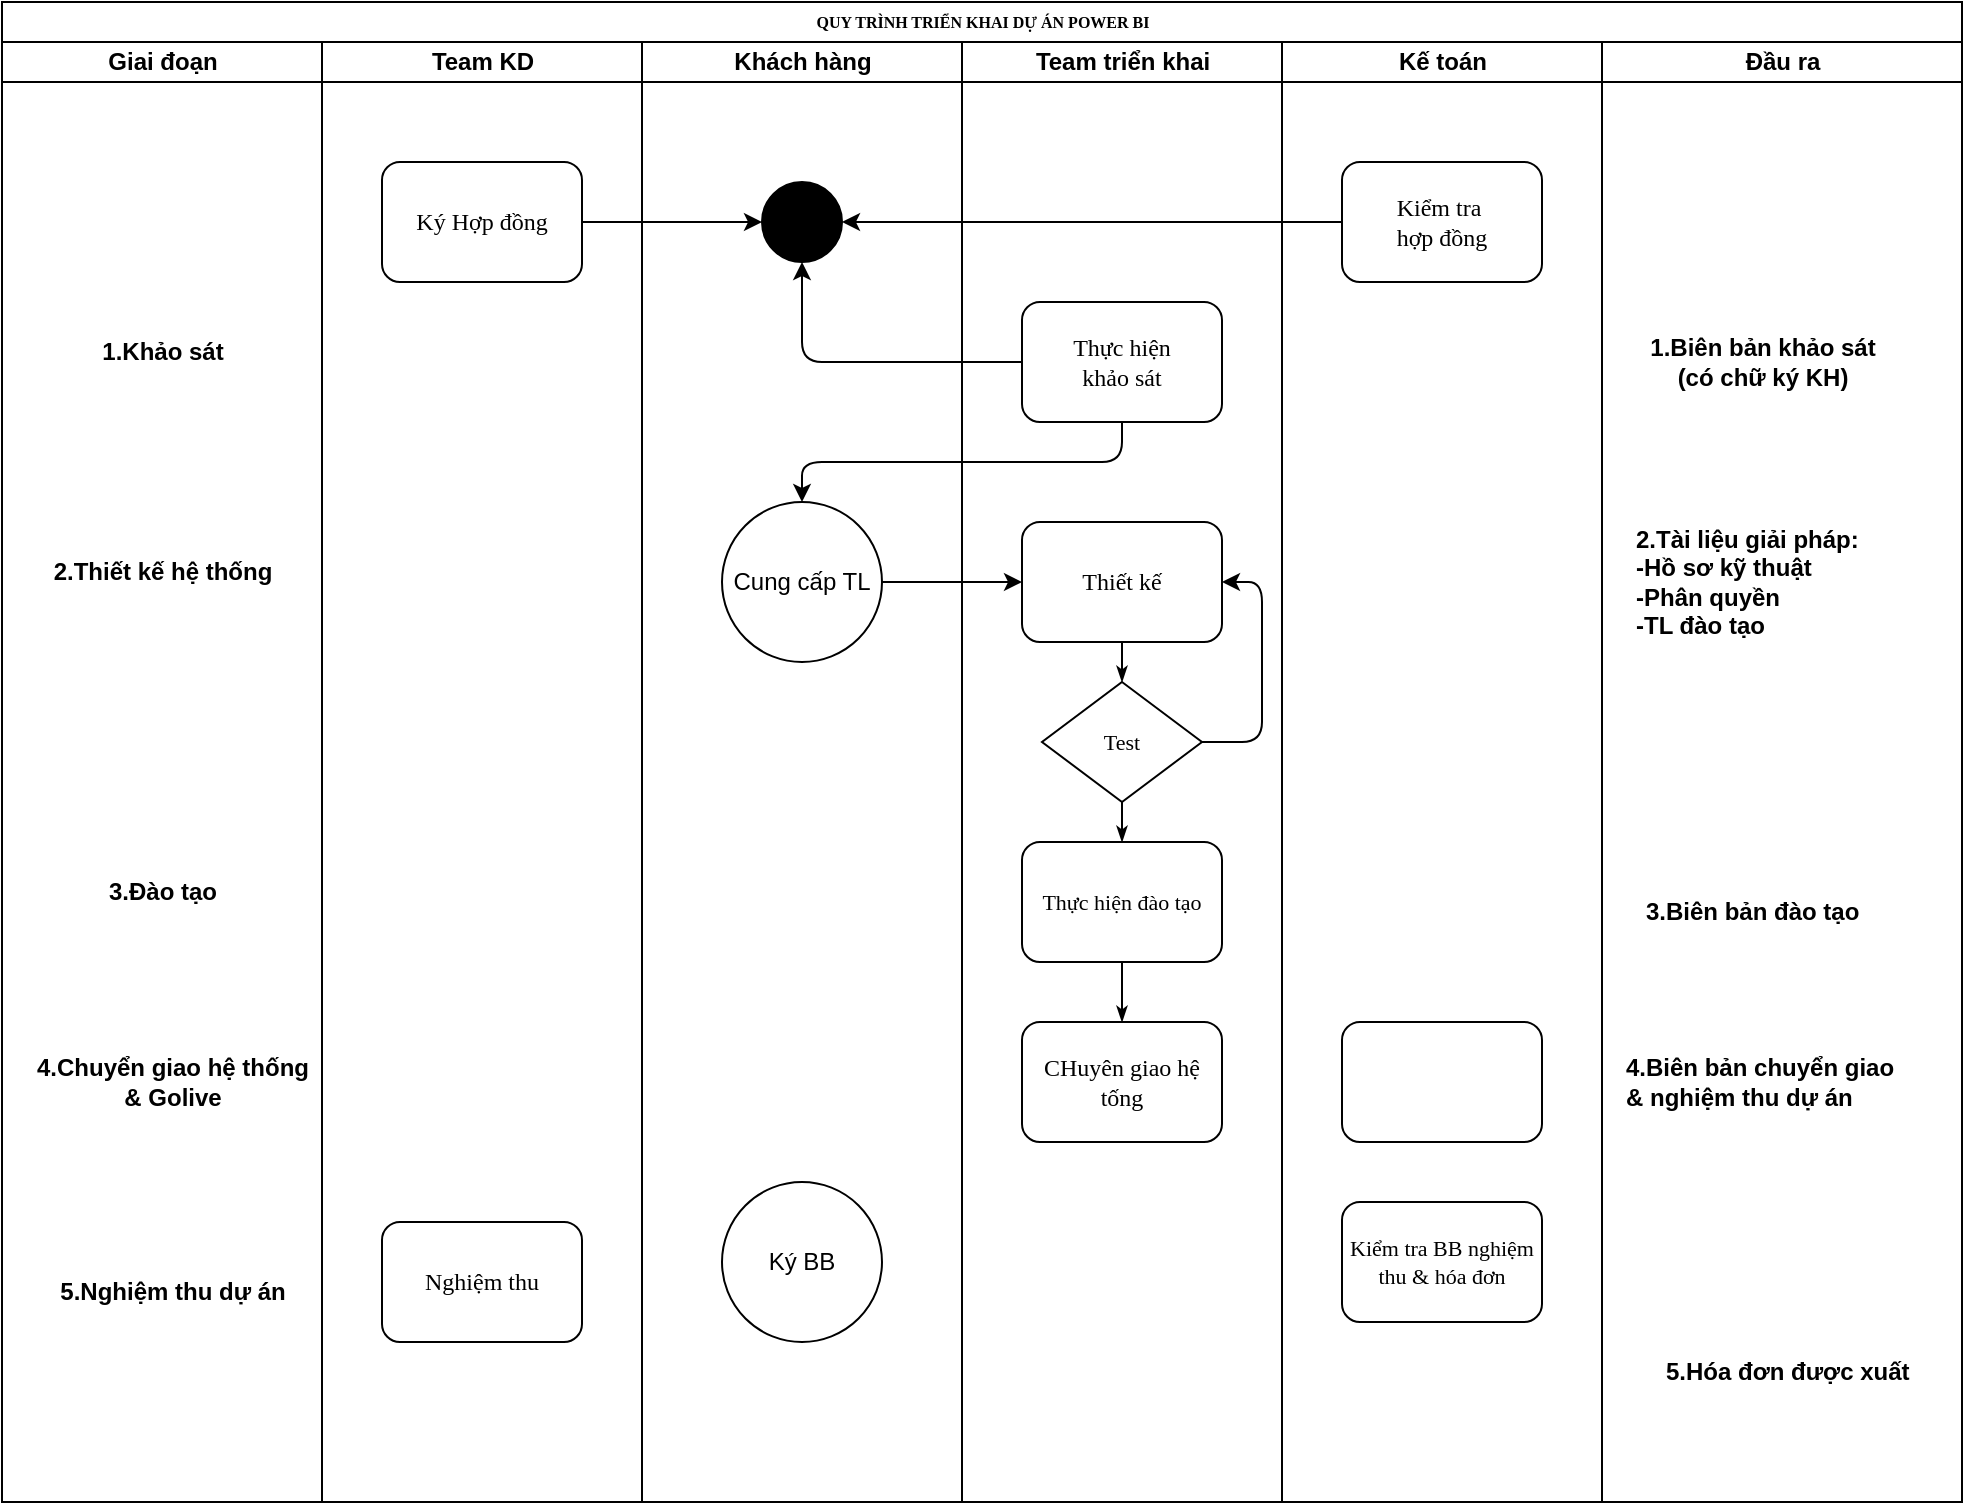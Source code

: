 <mxfile version="26.0.6">
  <diagram name="QT triển khai dự án" id="74e2e168-ea6b-b213-b513-2b3c1d86103e">
    <mxGraphModel dx="864" dy="495" grid="1" gridSize="10" guides="1" tooltips="1" connect="1" arrows="1" fold="1" page="1" pageScale="1" pageWidth="1100" pageHeight="850" background="none" math="0" shadow="0">
      <root>
        <mxCell id="0" />
        <mxCell id="1" parent="0" />
        <mxCell id="77e6c97f196da883-1" value="QUY TRÌNH TRIỂN KHAI DỰ ÁN POWER BI" style="swimlane;html=1;childLayout=stackLayout;startSize=20;rounded=0;shadow=0;labelBackgroundColor=none;strokeWidth=1;fontFamily=Verdana;fontSize=8;align=center;" parent="1" vertex="1">
          <mxGeometry x="70" y="40" width="980" height="750" as="geometry" />
        </mxCell>
        <mxCell id="77e6c97f196da883-2" value="Giai đoạn" style="swimlane;html=1;startSize=20;" parent="77e6c97f196da883-1" vertex="1">
          <mxGeometry y="20" width="160" height="730" as="geometry" />
        </mxCell>
        <mxCell id="vj4IsN3KzvO2M_Oj43wz-1" value="1.Khảo sát" style="text;html=1;align=center;verticalAlign=middle;resizable=0;points=[];autosize=1;strokeColor=none;fillColor=none;fontStyle=1" parent="77e6c97f196da883-2" vertex="1">
          <mxGeometry x="40" y="140" width="80" height="30" as="geometry" />
        </mxCell>
        <mxCell id="BKxRmo-EHyONBelmBr22-2" value="2.Thiết kế hệ thống" style="text;html=1;align=center;verticalAlign=middle;resizable=0;points=[];autosize=1;strokeColor=none;fillColor=none;fontStyle=1" vertex="1" parent="77e6c97f196da883-2">
          <mxGeometry x="15" y="250" width="130" height="30" as="geometry" />
        </mxCell>
        <mxCell id="BKxRmo-EHyONBelmBr22-7" value="3.Đào tạo" style="text;html=1;align=center;verticalAlign=middle;resizable=0;points=[];autosize=1;strokeColor=none;fillColor=none;fontStyle=1" vertex="1" parent="77e6c97f196da883-2">
          <mxGeometry x="40" y="410" width="80" height="30" as="geometry" />
        </mxCell>
        <mxCell id="BKxRmo-EHyONBelmBr22-8" value="4.Chuyển giao hệ thống &lt;br&gt;&amp;amp; Golive" style="text;html=1;align=center;verticalAlign=middle;resizable=0;points=[];autosize=1;strokeColor=none;fillColor=none;fontStyle=1" vertex="1" parent="77e6c97f196da883-2">
          <mxGeometry x="10" y="500" width="150" height="40" as="geometry" />
        </mxCell>
        <mxCell id="BKxRmo-EHyONBelmBr22-10" value="5.Nghiệm thu dự án" style="text;html=1;align=center;verticalAlign=middle;resizable=0;points=[];autosize=1;strokeColor=none;fillColor=none;fontStyle=1" vertex="1" parent="77e6c97f196da883-2">
          <mxGeometry x="20" y="610" width="130" height="30" as="geometry" />
        </mxCell>
        <mxCell id="77e6c97f196da883-3" value="Team KD" style="swimlane;html=1;startSize=20;" parent="77e6c97f196da883-1" vertex="1">
          <mxGeometry x="160" y="20" width="160" height="730" as="geometry" />
        </mxCell>
        <mxCell id="77e6c97f196da883-11" value="&lt;font style=&quot;font-size: 12px;&quot;&gt;Ký Hợp đồng&lt;/font&gt;" style="rounded=1;whiteSpace=wrap;html=1;shadow=0;labelBackgroundColor=none;strokeWidth=1;fontFamily=Verdana;fontSize=8;align=center;" parent="77e6c97f196da883-3" vertex="1">
          <mxGeometry x="30" y="60" width="100" height="60" as="geometry" />
        </mxCell>
        <mxCell id="BKxRmo-EHyONBelmBr22-9" value="&lt;font style=&quot;font-size: 12px;&quot;&gt;Nghiệm thu&lt;/font&gt;" style="rounded=1;whiteSpace=wrap;html=1;shadow=0;labelBackgroundColor=none;strokeWidth=1;fontFamily=Verdana;fontSize=8;align=center;" vertex="1" parent="77e6c97f196da883-3">
          <mxGeometry x="30" y="590" width="100" height="60" as="geometry" />
        </mxCell>
        <mxCell id="77e6c97f196da883-4" value="Khách hàng" style="swimlane;html=1;startSize=20;" parent="77e6c97f196da883-1" vertex="1">
          <mxGeometry x="320" y="20" width="160" height="730" as="geometry" />
        </mxCell>
        <mxCell id="vj4IsN3KzvO2M_Oj43wz-3" value="" style="ellipse;whiteSpace=wrap;html=1;aspect=fixed;fillColor=#000000;" parent="77e6c97f196da883-4" vertex="1">
          <mxGeometry x="60" y="70" width="40" height="40" as="geometry" />
        </mxCell>
        <mxCell id="BKxRmo-EHyONBelmBr22-4" value="Cung cấp TL" style="ellipse;whiteSpace=wrap;html=1;aspect=fixed;" vertex="1" parent="77e6c97f196da883-4">
          <mxGeometry x="40" y="230" width="80" height="80" as="geometry" />
        </mxCell>
        <mxCell id="BKxRmo-EHyONBelmBr22-11" value="Ký BB" style="ellipse;whiteSpace=wrap;html=1;aspect=fixed;" vertex="1" parent="77e6c97f196da883-4">
          <mxGeometry x="40" y="570" width="80" height="80" as="geometry" />
        </mxCell>
        <mxCell id="77e6c97f196da883-5" value="Team triển khai" style="swimlane;html=1;startSize=20;" parent="77e6c97f196da883-1" vertex="1">
          <mxGeometry x="480" y="20" width="160" height="730" as="geometry" />
        </mxCell>
        <mxCell id="77e6c97f196da883-15" value="&lt;font style=&quot;font-size: 12px;&quot;&gt;Thiết kế&lt;/font&gt;" style="rounded=1;whiteSpace=wrap;html=1;shadow=0;labelBackgroundColor=none;strokeWidth=1;fontFamily=Verdana;fontSize=8;align=center;" parent="77e6c97f196da883-5" vertex="1">
          <mxGeometry x="30" y="240" width="100" height="60" as="geometry" />
        </mxCell>
        <mxCell id="BKxRmo-EHyONBelmBr22-6" style="edgeStyle=orthogonalEdgeStyle;rounded=1;orthogonalLoop=1;jettySize=auto;html=1;exitX=1;exitY=0.5;exitDx=0;exitDy=0;entryX=1;entryY=0.5;entryDx=0;entryDy=0;curved=0;" edge="1" parent="77e6c97f196da883-5" source="77e6c97f196da883-16" target="77e6c97f196da883-15">
          <mxGeometry relative="1" as="geometry">
            <Array as="points">
              <mxPoint x="150" y="350" />
              <mxPoint x="150" y="270" />
            </Array>
          </mxGeometry>
        </mxCell>
        <mxCell id="77e6c97f196da883-16" value="&lt;font style=&quot;font-size: 11px;&quot;&gt;Test&lt;/font&gt;" style="rhombus;whiteSpace=wrap;html=1;rounded=0;shadow=0;labelBackgroundColor=none;strokeWidth=1;fontFamily=Verdana;fontSize=8;align=center;" parent="77e6c97f196da883-5" vertex="1">
          <mxGeometry x="40" y="320" width="80" height="60" as="geometry" />
        </mxCell>
        <mxCell id="77e6c97f196da883-17" value="&lt;font style=&quot;font-size: 11px;&quot;&gt;Thực hiện đào tạo&lt;/font&gt;" style="rounded=1;whiteSpace=wrap;html=1;shadow=0;labelBackgroundColor=none;strokeWidth=1;fontFamily=Verdana;fontSize=8;align=center;" parent="77e6c97f196da883-5" vertex="1">
          <mxGeometry x="30" y="400" width="100" height="60" as="geometry" />
        </mxCell>
        <mxCell id="77e6c97f196da883-34" style="edgeStyle=orthogonalEdgeStyle;rounded=1;html=1;labelBackgroundColor=none;startArrow=none;startFill=0;startSize=5;endArrow=classicThin;endFill=1;endSize=5;jettySize=auto;orthogonalLoop=1;strokeColor=#000000;strokeWidth=1;fontFamily=Verdana;fontSize=8;fontColor=#000000;" parent="77e6c97f196da883-5" source="77e6c97f196da883-15" target="77e6c97f196da883-16" edge="1">
          <mxGeometry relative="1" as="geometry" />
        </mxCell>
        <mxCell id="77e6c97f196da883-35" style="edgeStyle=orthogonalEdgeStyle;rounded=1;html=1;labelBackgroundColor=none;startArrow=none;startFill=0;startSize=5;endArrow=classicThin;endFill=1;endSize=5;jettySize=auto;orthogonalLoop=1;strokeWidth=1;fontFamily=Verdana;fontSize=8" parent="77e6c97f196da883-5" source="77e6c97f196da883-16" target="77e6c97f196da883-17" edge="1">
          <mxGeometry relative="1" as="geometry" />
        </mxCell>
        <mxCell id="vj4IsN3KzvO2M_Oj43wz-6" value="&lt;font style=&quot;font-size: 12px;&quot;&gt;Thực hiện &lt;br&gt;khảo sát&lt;/font&gt;" style="rounded=1;whiteSpace=wrap;html=1;shadow=0;labelBackgroundColor=none;strokeWidth=1;fontFamily=Verdana;fontSize=8;align=center;" parent="77e6c97f196da883-5" vertex="1">
          <mxGeometry x="30" y="130" width="100" height="60" as="geometry" />
        </mxCell>
        <mxCell id="77e6c97f196da883-18" value="&lt;font style=&quot;font-size: 12px;&quot;&gt;CHuyên giao hệ tống&lt;/font&gt;" style="rounded=1;whiteSpace=wrap;html=1;shadow=0;labelBackgroundColor=none;strokeWidth=1;fontFamily=Verdana;fontSize=8;align=center;" parent="77e6c97f196da883-5" vertex="1">
          <mxGeometry x="30" y="490" width="100" height="60" as="geometry" />
        </mxCell>
        <mxCell id="107ba76e4e335f99-1" style="edgeStyle=orthogonalEdgeStyle;rounded=1;html=1;labelBackgroundColor=none;startArrow=none;startFill=0;startSize=5;endArrow=classicThin;endFill=1;endSize=5;jettySize=auto;orthogonalLoop=1;strokeWidth=1;fontFamily=Verdana;fontSize=8" parent="77e6c97f196da883-5" source="77e6c97f196da883-17" target="77e6c97f196da883-18" edge="1">
          <mxGeometry relative="1" as="geometry" />
        </mxCell>
        <mxCell id="77e6c97f196da883-6" value="Kế toán" style="swimlane;html=1;startSize=20;" parent="77e6c97f196da883-1" vertex="1">
          <mxGeometry x="640" y="20" width="160" height="730" as="geometry" />
        </mxCell>
        <mxCell id="77e6c97f196da883-21" value="" style="rounded=1;whiteSpace=wrap;html=1;shadow=0;labelBackgroundColor=none;strokeWidth=1;fontFamily=Verdana;fontSize=8;align=center;" parent="77e6c97f196da883-6" vertex="1">
          <mxGeometry x="30" y="490" width="100" height="60" as="geometry" />
        </mxCell>
        <mxCell id="77e6c97f196da883-22" value="&lt;font style=&quot;font-size: 11px;&quot;&gt;Kiểm tra BB nghiệm thu &amp;amp; hóa đơn&lt;/font&gt;" style="rounded=1;whiteSpace=wrap;html=1;shadow=0;labelBackgroundColor=none;strokeWidth=1;fontFamily=Verdana;fontSize=8;align=center;" parent="77e6c97f196da883-6" vertex="1">
          <mxGeometry x="30" y="580" width="100" height="60" as="geometry" />
        </mxCell>
        <mxCell id="77e6c97f196da883-9" value="&lt;span style=&quot;font-size: 12px;&quot;&gt;Kiểm tra&amp;nbsp;&lt;br&gt;hợp đồng&lt;/span&gt;" style="rounded=1;whiteSpace=wrap;html=1;shadow=0;labelBackgroundColor=none;strokeWidth=1;fontFamily=Verdana;fontSize=8;align=center;" parent="77e6c97f196da883-6" vertex="1">
          <mxGeometry x="30" y="60" width="100" height="60" as="geometry" />
        </mxCell>
        <mxCell id="77e6c97f196da883-7" value="Đầu ra" style="swimlane;html=1;startSize=20;" parent="77e6c97f196da883-1" vertex="1">
          <mxGeometry x="800" y="20" width="180" height="730" as="geometry" />
        </mxCell>
        <mxCell id="vj4IsN3KzvO2M_Oj43wz-8" value="&lt;b&gt;1.Biên bản khảo sát &lt;br&gt;(có chữ ký KH)&lt;/b&gt;" style="text;html=1;align=center;verticalAlign=middle;resizable=0;points=[];autosize=1;strokeColor=none;fillColor=none;" parent="77e6c97f196da883-7" vertex="1">
          <mxGeometry x="10" y="140" width="140" height="40" as="geometry" />
        </mxCell>
        <mxCell id="BKxRmo-EHyONBelmBr22-5" value="&lt;b&gt;2.Tài liệu giải pháp:&lt;br&gt;-Hồ sơ kỹ thuật&lt;br&gt;-Phân quyền&lt;br&gt;-TL đào tạo&lt;/b&gt;" style="text;html=1;align=left;verticalAlign=middle;resizable=0;points=[];autosize=1;strokeColor=none;fillColor=none;" vertex="1" parent="77e6c97f196da883-7">
          <mxGeometry x="15" y="235" width="130" height="70" as="geometry" />
        </mxCell>
        <mxCell id="BKxRmo-EHyONBelmBr22-13" value="&lt;b&gt;3.Biên bản đào tạo&lt;/b&gt;" style="text;html=1;align=left;verticalAlign=middle;resizable=0;points=[];autosize=1;strokeColor=none;fillColor=none;" vertex="1" parent="77e6c97f196da883-7">
          <mxGeometry x="20" y="420" width="130" height="30" as="geometry" />
        </mxCell>
        <mxCell id="BKxRmo-EHyONBelmBr22-14" value="&lt;b&gt;4.Biên bản chuyển giao&lt;br&gt;&amp;amp; nghiệm thu dự án&lt;/b&gt;" style="text;html=1;align=left;verticalAlign=middle;resizable=0;points=[];autosize=1;strokeColor=none;fillColor=none;" vertex="1" parent="77e6c97f196da883-7">
          <mxGeometry x="10" y="500" width="160" height="40" as="geometry" />
        </mxCell>
        <mxCell id="BKxRmo-EHyONBelmBr22-15" value="&lt;b&gt;5.Hóa đơn được xuất&lt;/b&gt;" style="text;html=1;align=left;verticalAlign=middle;resizable=0;points=[];autosize=1;strokeColor=none;fillColor=none;" vertex="1" parent="77e6c97f196da883-7">
          <mxGeometry x="30" y="650" width="150" height="30" as="geometry" />
        </mxCell>
        <mxCell id="vj4IsN3KzvO2M_Oj43wz-4" style="edgeStyle=orthogonalEdgeStyle;rounded=0;orthogonalLoop=1;jettySize=auto;html=1;exitX=1;exitY=0.5;exitDx=0;exitDy=0;entryX=0;entryY=0.5;entryDx=0;entryDy=0;" parent="77e6c97f196da883-1" source="77e6c97f196da883-11" target="vj4IsN3KzvO2M_Oj43wz-3" edge="1">
          <mxGeometry relative="1" as="geometry" />
        </mxCell>
        <mxCell id="vj4IsN3KzvO2M_Oj43wz-5" style="edgeStyle=orthogonalEdgeStyle;rounded=0;orthogonalLoop=1;jettySize=auto;html=1;entryX=1;entryY=0.5;entryDx=0;entryDy=0;" parent="77e6c97f196da883-1" source="77e6c97f196da883-9" target="vj4IsN3KzvO2M_Oj43wz-3" edge="1">
          <mxGeometry relative="1" as="geometry" />
        </mxCell>
        <mxCell id="vj4IsN3KzvO2M_Oj43wz-7" style="edgeStyle=orthogonalEdgeStyle;rounded=1;orthogonalLoop=1;jettySize=auto;html=1;entryX=0.5;entryY=1;entryDx=0;entryDy=0;curved=0;" parent="77e6c97f196da883-1" source="vj4IsN3KzvO2M_Oj43wz-6" target="vj4IsN3KzvO2M_Oj43wz-3" edge="1">
          <mxGeometry relative="1" as="geometry" />
        </mxCell>
        <mxCell id="BKxRmo-EHyONBelmBr22-1" style="edgeStyle=orthogonalEdgeStyle;rounded=1;orthogonalLoop=1;jettySize=auto;html=1;exitX=0.5;exitY=1;exitDx=0;exitDy=0;entryX=0.5;entryY=0;entryDx=0;entryDy=0;curved=0;" edge="1" parent="77e6c97f196da883-1" source="vj4IsN3KzvO2M_Oj43wz-6" target="BKxRmo-EHyONBelmBr22-4">
          <mxGeometry relative="1" as="geometry">
            <mxPoint x="400" y="260" as="targetPoint" />
          </mxGeometry>
        </mxCell>
        <mxCell id="BKxRmo-EHyONBelmBr22-3" value="" style="edgeStyle=orthogonalEdgeStyle;rounded=0;orthogonalLoop=1;jettySize=auto;html=1;exitX=1;exitY=0.5;exitDx=0;exitDy=0;" edge="1" parent="77e6c97f196da883-1" source="BKxRmo-EHyONBelmBr22-4" target="77e6c97f196da883-15">
          <mxGeometry relative="1" as="geometry">
            <mxPoint x="440" y="290" as="sourcePoint" />
          </mxGeometry>
        </mxCell>
      </root>
    </mxGraphModel>
  </diagram>
</mxfile>

